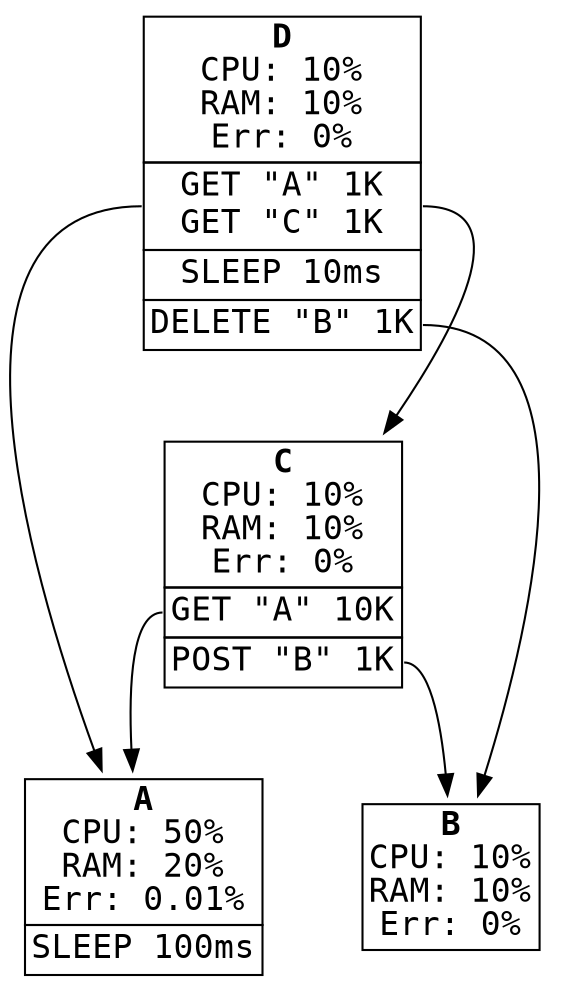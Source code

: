 digraph {
    node [
        fontsize = "16"
        fontname = "courier"
        shape = plaintext
    ];

    A [label=<
<TABLE BORDER="0" CELLBORDER="1" CELLSPACING="0">
  <TR><TD><B>A</B><BR />CPU: 50%<BR />RAM: 20%<BR />Err: 0.01%</TD></TR>
  <TR><TD PORT="0">SLEEP 100ms</TD></TR>
</TABLE>>];

    B [label=<
<TABLE BORDER="0" CELLBORDER="1" CELLSPACING="0">
  <TR><TD><B>B</B><BR />CPU: 10%<BR />RAM: 10%<BR />Err: 0%</TD></TR>
</TABLE>>];

    C [label=<
<TABLE BORDER="0" CELLBORDER="1" CELLSPACING="0">
  <TR><TD><B>C</B><BR />CPU: 10%<BR />RAM: 10%<BR />Err: 0%</TD></TR>
  <TR><TD PORT="0">GET "A" 10K</TD></TR>
  <TR><TD PORT="1">POST "B" 1K</TD></TR>
</TABLE>>];

    D [label=<
<TABLE BORDER="0" CELLBORDER="1" CELLSPACING="0">
  <TR><TD><B>D</B><BR />CPU: 10%<BR />RAM: 10%<BR />Err: 0%</TD></TR>
  <TR><TD PORT="0">GET "A" 1K<BR />GET "C" 1K</TD></TR>
  <TR><TD PORT="1">SLEEP 10ms</TD></TR>
  <TR><TD PORT="2">DELETE "B" 1K</TD></TR>
</TABLE>>];

    C:0 -> A
    C:1 -> B

    D:0 -> A
    D:0 -> C
    D:2 -> B
}
